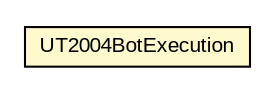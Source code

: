 #!/usr/local/bin/dot
#
# Class diagram 
# Generated by UMLGraph version 5.1 (http://www.umlgraph.org/)
#

digraph G {
	edge [fontname="arial",fontsize=10,labelfontname="arial",labelfontsize=10];
	node [fontname="arial",fontsize=10,shape=plaintext];
	nodesep=0.25;
	ranksep=0.5;
	// cz.cuni.amis.pogamut.ut2004.tournament.botexecution.UT2004BotExecution
	c943 [label=<<table title="cz.cuni.amis.pogamut.ut2004.tournament.botexecution.UT2004BotExecution" border="0" cellborder="1" cellspacing="0" cellpadding="2" port="p" bgcolor="lemonChiffon" href="./UT2004BotExecution.html">
		<tr><td><table border="0" cellspacing="0" cellpadding="1">
<tr><td align="center" balign="center"> UT2004BotExecution </td></tr>
		</table></td></tr>
		</table>>, fontname="arial", fontcolor="black", fontsize=10.0];
}

